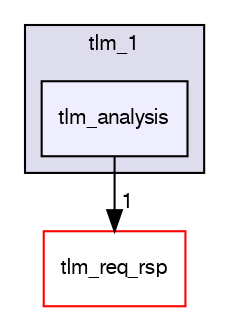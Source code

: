 digraph "tlm_core/tlm_1/tlm_analysis" {
  compound=true
  node [ fontsize="10", fontname="FreeSans"];
  edge [ labelfontsize="10", labelfontname="FreeSans"];
  subgraph clusterdir_e834deb0de1553ee6782c32345108d91 {
    graph [ bgcolor="#ddddee", pencolor="black", label="tlm_1" fontname="FreeSans", fontsize="10", URL="dir_e834deb0de1553ee6782c32345108d91.html"]
  dir_eb5f4073034318ecb0a7cd0527034653 [shape=box, label="tlm_analysis", style="filled", fillcolor="#eeeeff", pencolor="black", URL="dir_eb5f4073034318ecb0a7cd0527034653.html"];
  }
  dir_f5e56409712e0b002f6bb0ff6be3b762 [shape=box label="tlm_req_rsp" fillcolor="white" style="filled" color="red" URL="dir_f5e56409712e0b002f6bb0ff6be3b762.html"];
  dir_eb5f4073034318ecb0a7cd0527034653->dir_f5e56409712e0b002f6bb0ff6be3b762 [headlabel="1", labeldistance=1.5 headhref="dir_000002_000003.html"];
}

